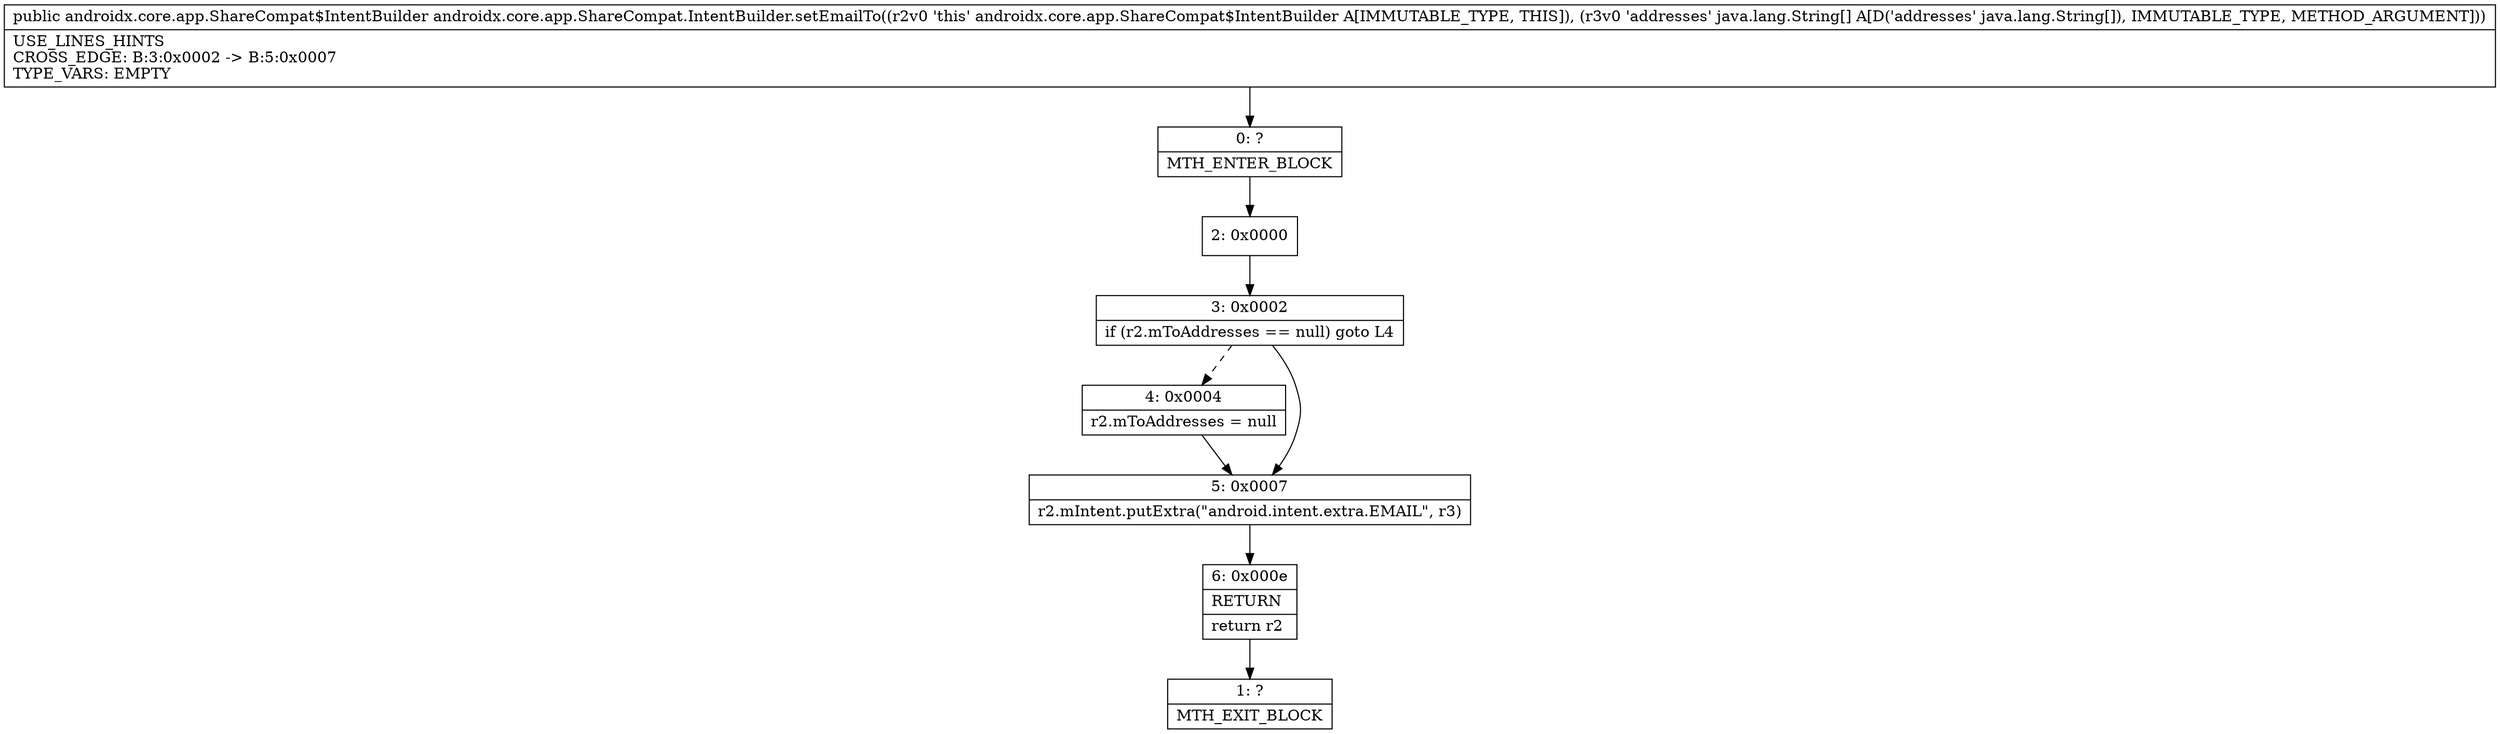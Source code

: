 digraph "CFG forandroidx.core.app.ShareCompat.IntentBuilder.setEmailTo([Ljava\/lang\/String;)Landroidx\/core\/app\/ShareCompat$IntentBuilder;" {
Node_0 [shape=record,label="{0\:\ ?|MTH_ENTER_BLOCK\l}"];
Node_2 [shape=record,label="{2\:\ 0x0000}"];
Node_3 [shape=record,label="{3\:\ 0x0002|if (r2.mToAddresses == null) goto L4\l}"];
Node_4 [shape=record,label="{4\:\ 0x0004|r2.mToAddresses = null\l}"];
Node_5 [shape=record,label="{5\:\ 0x0007|r2.mIntent.putExtra(\"android.intent.extra.EMAIL\", r3)\l}"];
Node_6 [shape=record,label="{6\:\ 0x000e|RETURN\l|return r2\l}"];
Node_1 [shape=record,label="{1\:\ ?|MTH_EXIT_BLOCK\l}"];
MethodNode[shape=record,label="{public androidx.core.app.ShareCompat$IntentBuilder androidx.core.app.ShareCompat.IntentBuilder.setEmailTo((r2v0 'this' androidx.core.app.ShareCompat$IntentBuilder A[IMMUTABLE_TYPE, THIS]), (r3v0 'addresses' java.lang.String[] A[D('addresses' java.lang.String[]), IMMUTABLE_TYPE, METHOD_ARGUMENT]))  | USE_LINES_HINTS\lCROSS_EDGE: B:3:0x0002 \-\> B:5:0x0007\lTYPE_VARS: EMPTY\l}"];
MethodNode -> Node_0;Node_0 -> Node_2;
Node_2 -> Node_3;
Node_3 -> Node_4[style=dashed];
Node_3 -> Node_5;
Node_4 -> Node_5;
Node_5 -> Node_6;
Node_6 -> Node_1;
}

